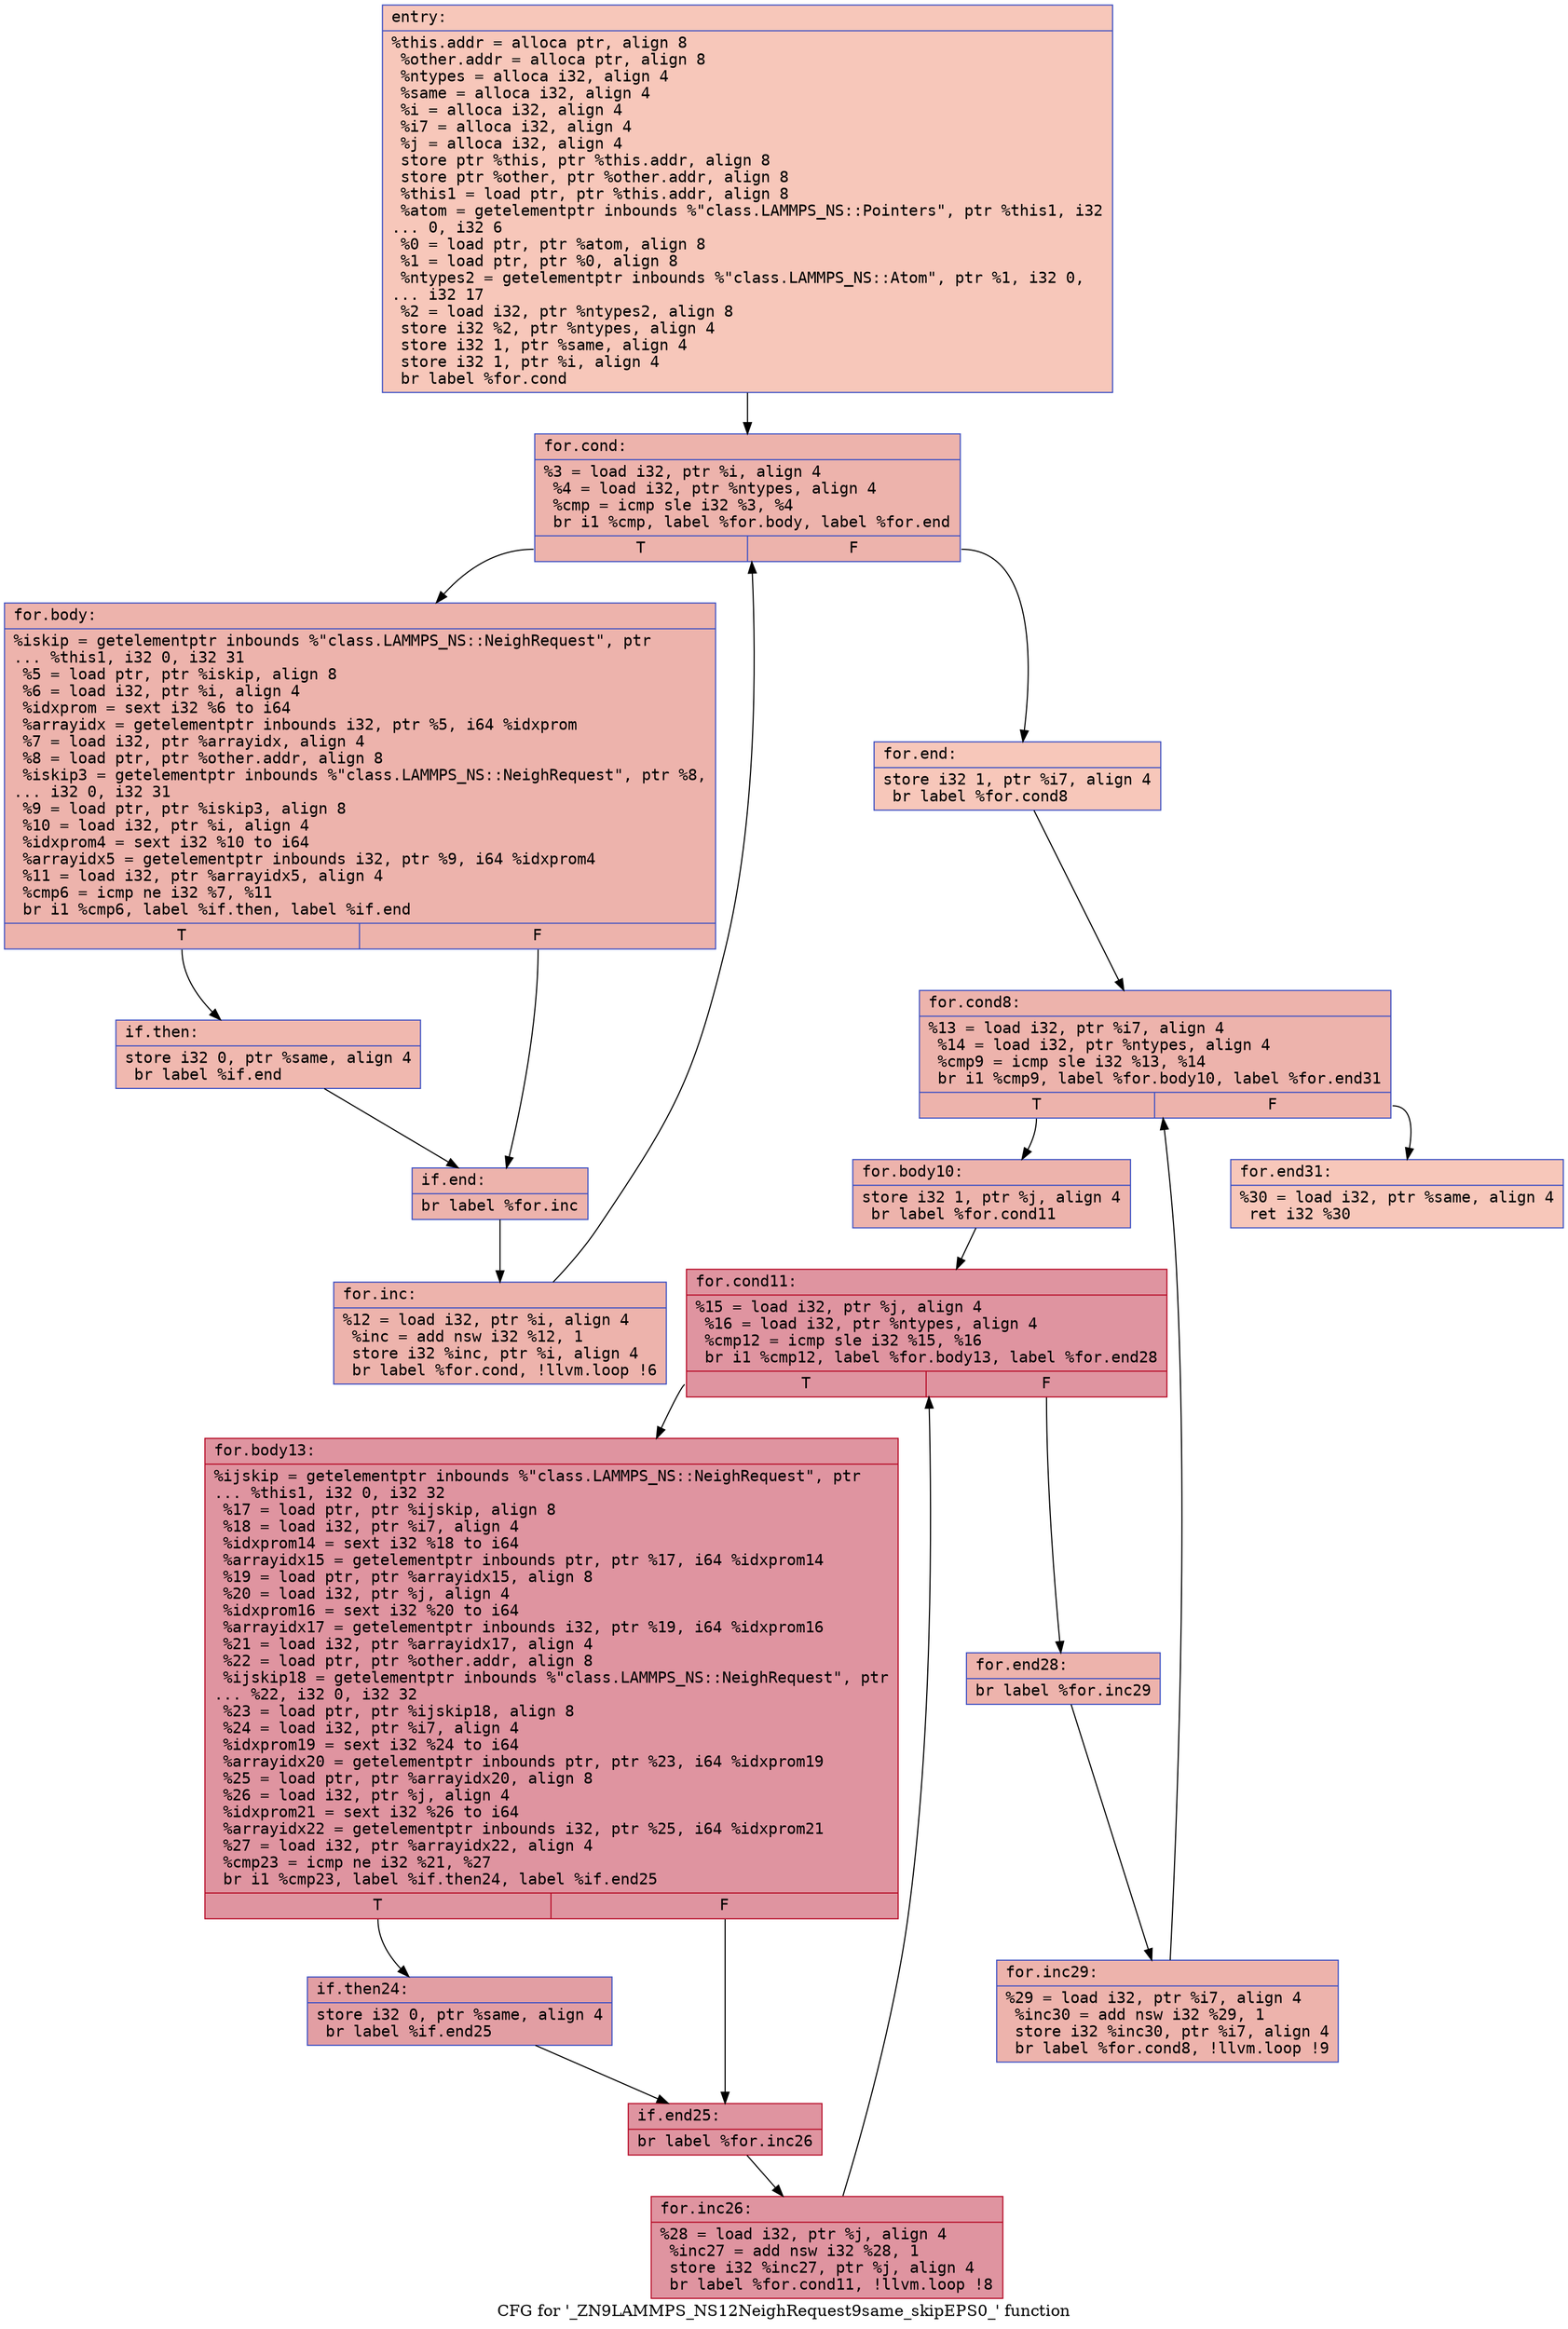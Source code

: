 digraph "CFG for '_ZN9LAMMPS_NS12NeighRequest9same_skipEPS0_' function" {
	label="CFG for '_ZN9LAMMPS_NS12NeighRequest9same_skipEPS0_' function";

	Node0x561f337db160 [shape=record,color="#3d50c3ff", style=filled, fillcolor="#ec7f6370" fontname="Courier",label="{entry:\l|  %this.addr = alloca ptr, align 8\l  %other.addr = alloca ptr, align 8\l  %ntypes = alloca i32, align 4\l  %same = alloca i32, align 4\l  %i = alloca i32, align 4\l  %i7 = alloca i32, align 4\l  %j = alloca i32, align 4\l  store ptr %this, ptr %this.addr, align 8\l  store ptr %other, ptr %other.addr, align 8\l  %this1 = load ptr, ptr %this.addr, align 8\l  %atom = getelementptr inbounds %\"class.LAMMPS_NS::Pointers\", ptr %this1, i32\l... 0, i32 6\l  %0 = load ptr, ptr %atom, align 8\l  %1 = load ptr, ptr %0, align 8\l  %ntypes2 = getelementptr inbounds %\"class.LAMMPS_NS::Atom\", ptr %1, i32 0,\l... i32 17\l  %2 = load i32, ptr %ntypes2, align 8\l  store i32 %2, ptr %ntypes, align 4\l  store i32 1, ptr %same, align 4\l  store i32 1, ptr %i, align 4\l  br label %for.cond\l}"];
	Node0x561f337db160 -> Node0x561f337db0c0[tooltip="entry -> for.cond\nProbability 100.00%" ];
	Node0x561f337db0c0 [shape=record,color="#3d50c3ff", style=filled, fillcolor="#d6524470" fontname="Courier",label="{for.cond:\l|  %3 = load i32, ptr %i, align 4\l  %4 = load i32, ptr %ntypes, align 4\l  %cmp = icmp sle i32 %3, %4\l  br i1 %cmp, label %for.body, label %for.end\l|{<s0>T|<s1>F}}"];
	Node0x561f337db0c0:s0 -> Node0x561f337e4930[tooltip="for.cond -> for.body\nProbability 96.88%" ];
	Node0x561f337db0c0:s1 -> Node0x561f337e49b0[tooltip="for.cond -> for.end\nProbability 3.12%" ];
	Node0x561f337e4930 [shape=record,color="#3d50c3ff", style=filled, fillcolor="#d6524470" fontname="Courier",label="{for.body:\l|  %iskip = getelementptr inbounds %\"class.LAMMPS_NS::NeighRequest\", ptr\l... %this1, i32 0, i32 31\l  %5 = load ptr, ptr %iskip, align 8\l  %6 = load i32, ptr %i, align 4\l  %idxprom = sext i32 %6 to i64\l  %arrayidx = getelementptr inbounds i32, ptr %5, i64 %idxprom\l  %7 = load i32, ptr %arrayidx, align 4\l  %8 = load ptr, ptr %other.addr, align 8\l  %iskip3 = getelementptr inbounds %\"class.LAMMPS_NS::NeighRequest\", ptr %8,\l... i32 0, i32 31\l  %9 = load ptr, ptr %iskip3, align 8\l  %10 = load i32, ptr %i, align 4\l  %idxprom4 = sext i32 %10 to i64\l  %arrayidx5 = getelementptr inbounds i32, ptr %9, i64 %idxprom4\l  %11 = load i32, ptr %arrayidx5, align 4\l  %cmp6 = icmp ne i32 %7, %11\l  br i1 %cmp6, label %if.then, label %if.end\l|{<s0>T|<s1>F}}"];
	Node0x561f337e4930:s0 -> Node0x561f337e5390[tooltip="for.body -> if.then\nProbability 50.00%" ];
	Node0x561f337e4930:s1 -> Node0x561f337e4360[tooltip="for.body -> if.end\nProbability 50.00%" ];
	Node0x561f337e5390 [shape=record,color="#3d50c3ff", style=filled, fillcolor="#dc5d4a70" fontname="Courier",label="{if.then:\l|  store i32 0, ptr %same, align 4\l  br label %if.end\l}"];
	Node0x561f337e5390 -> Node0x561f337e4360[tooltip="if.then -> if.end\nProbability 100.00%" ];
	Node0x561f337e4360 [shape=record,color="#3d50c3ff", style=filled, fillcolor="#d6524470" fontname="Courier",label="{if.end:\l|  br label %for.inc\l}"];
	Node0x561f337e4360 -> Node0x561f337e5830[tooltip="if.end -> for.inc\nProbability 100.00%" ];
	Node0x561f337e5830 [shape=record,color="#3d50c3ff", style=filled, fillcolor="#d6524470" fontname="Courier",label="{for.inc:\l|  %12 = load i32, ptr %i, align 4\l  %inc = add nsw i32 %12, 1\l  store i32 %inc, ptr %i, align 4\l  br label %for.cond, !llvm.loop !6\l}"];
	Node0x561f337e5830 -> Node0x561f337db0c0[tooltip="for.inc -> for.cond\nProbability 100.00%" ];
	Node0x561f337e49b0 [shape=record,color="#3d50c3ff", style=filled, fillcolor="#ec7f6370" fontname="Courier",label="{for.end:\l|  store i32 1, ptr %i7, align 4\l  br label %for.cond8\l}"];
	Node0x561f337e49b0 -> Node0x561f337e5ca0[tooltip="for.end -> for.cond8\nProbability 100.00%" ];
	Node0x561f337e5ca0 [shape=record,color="#3d50c3ff", style=filled, fillcolor="#d6524470" fontname="Courier",label="{for.cond8:\l|  %13 = load i32, ptr %i7, align 4\l  %14 = load i32, ptr %ntypes, align 4\l  %cmp9 = icmp sle i32 %13, %14\l  br i1 %cmp9, label %for.body10, label %for.end31\l|{<s0>T|<s1>F}}"];
	Node0x561f337e5ca0:s0 -> Node0x561f337e5f40[tooltip="for.cond8 -> for.body10\nProbability 96.88%" ];
	Node0x561f337e5ca0:s1 -> Node0x561f337e5fc0[tooltip="for.cond8 -> for.end31\nProbability 3.12%" ];
	Node0x561f337e5f40 [shape=record,color="#3d50c3ff", style=filled, fillcolor="#d6524470" fontname="Courier",label="{for.body10:\l|  store i32 1, ptr %j, align 4\l  br label %for.cond11\l}"];
	Node0x561f337e5f40 -> Node0x561f337e6190[tooltip="for.body10 -> for.cond11\nProbability 100.00%" ];
	Node0x561f337e6190 [shape=record,color="#b70d28ff", style=filled, fillcolor="#b70d2870" fontname="Courier",label="{for.cond11:\l|  %15 = load i32, ptr %j, align 4\l  %16 = load i32, ptr %ntypes, align 4\l  %cmp12 = icmp sle i32 %15, %16\l  br i1 %cmp12, label %for.body13, label %for.end28\l|{<s0>T|<s1>F}}"];
	Node0x561f337e6190:s0 -> Node0x561f337e6430[tooltip="for.cond11 -> for.body13\nProbability 96.88%" ];
	Node0x561f337e6190:s1 -> Node0x561f337e64b0[tooltip="for.cond11 -> for.end28\nProbability 3.12%" ];
	Node0x561f337e6430 [shape=record,color="#b70d28ff", style=filled, fillcolor="#b70d2870" fontname="Courier",label="{for.body13:\l|  %ijskip = getelementptr inbounds %\"class.LAMMPS_NS::NeighRequest\", ptr\l... %this1, i32 0, i32 32\l  %17 = load ptr, ptr %ijskip, align 8\l  %18 = load i32, ptr %i7, align 4\l  %idxprom14 = sext i32 %18 to i64\l  %arrayidx15 = getelementptr inbounds ptr, ptr %17, i64 %idxprom14\l  %19 = load ptr, ptr %arrayidx15, align 8\l  %20 = load i32, ptr %j, align 4\l  %idxprom16 = sext i32 %20 to i64\l  %arrayidx17 = getelementptr inbounds i32, ptr %19, i64 %idxprom16\l  %21 = load i32, ptr %arrayidx17, align 4\l  %22 = load ptr, ptr %other.addr, align 8\l  %ijskip18 = getelementptr inbounds %\"class.LAMMPS_NS::NeighRequest\", ptr\l... %22, i32 0, i32 32\l  %23 = load ptr, ptr %ijskip18, align 8\l  %24 = load i32, ptr %i7, align 4\l  %idxprom19 = sext i32 %24 to i64\l  %arrayidx20 = getelementptr inbounds ptr, ptr %23, i64 %idxprom19\l  %25 = load ptr, ptr %arrayidx20, align 8\l  %26 = load i32, ptr %j, align 4\l  %idxprom21 = sext i32 %26 to i64\l  %arrayidx22 = getelementptr inbounds i32, ptr %25, i64 %idxprom21\l  %27 = load i32, ptr %arrayidx22, align 4\l  %cmp23 = icmp ne i32 %21, %27\l  br i1 %cmp23, label %if.then24, label %if.end25\l|{<s0>T|<s1>F}}"];
	Node0x561f337e6430:s0 -> Node0x561f337e73a0[tooltip="for.body13 -> if.then24\nProbability 50.00%" ];
	Node0x561f337e6430:s1 -> Node0x561f337e7420[tooltip="for.body13 -> if.end25\nProbability 50.00%" ];
	Node0x561f337e73a0 [shape=record,color="#3d50c3ff", style=filled, fillcolor="#be242e70" fontname="Courier",label="{if.then24:\l|  store i32 0, ptr %same, align 4\l  br label %if.end25\l}"];
	Node0x561f337e73a0 -> Node0x561f337e7420[tooltip="if.then24 -> if.end25\nProbability 100.00%" ];
	Node0x561f337e7420 [shape=record,color="#b70d28ff", style=filled, fillcolor="#b70d2870" fontname="Courier",label="{if.end25:\l|  br label %for.inc26\l}"];
	Node0x561f337e7420 -> Node0x561f337e7ce0[tooltip="if.end25 -> for.inc26\nProbability 100.00%" ];
	Node0x561f337e7ce0 [shape=record,color="#b70d28ff", style=filled, fillcolor="#b70d2870" fontname="Courier",label="{for.inc26:\l|  %28 = load i32, ptr %j, align 4\l  %inc27 = add nsw i32 %28, 1\l  store i32 %inc27, ptr %j, align 4\l  br label %for.cond11, !llvm.loop !8\l}"];
	Node0x561f337e7ce0 -> Node0x561f337e6190[tooltip="for.inc26 -> for.cond11\nProbability 100.00%" ];
	Node0x561f337e64b0 [shape=record,color="#3d50c3ff", style=filled, fillcolor="#d6524470" fontname="Courier",label="{for.end28:\l|  br label %for.inc29\l}"];
	Node0x561f337e64b0 -> Node0x561f337e8160[tooltip="for.end28 -> for.inc29\nProbability 100.00%" ];
	Node0x561f337e8160 [shape=record,color="#3d50c3ff", style=filled, fillcolor="#d6524470" fontname="Courier",label="{for.inc29:\l|  %29 = load i32, ptr %i7, align 4\l  %inc30 = add nsw i32 %29, 1\l  store i32 %inc30, ptr %i7, align 4\l  br label %for.cond8, !llvm.loop !9\l}"];
	Node0x561f337e8160 -> Node0x561f337e5ca0[tooltip="for.inc29 -> for.cond8\nProbability 100.00%" ];
	Node0x561f337e5fc0 [shape=record,color="#3d50c3ff", style=filled, fillcolor="#ec7f6370" fontname="Courier",label="{for.end31:\l|  %30 = load i32, ptr %same, align 4\l  ret i32 %30\l}"];
}
